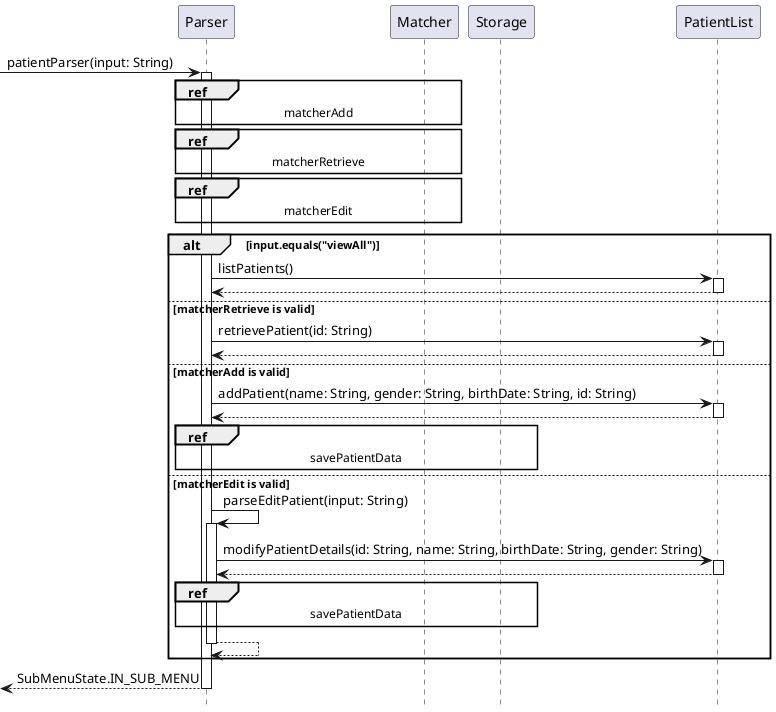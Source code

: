 @startuml
hide footbox

participant Parser as A
participant Matcher as C
participant Storage as D
participant PatientList as B

-> A : patientParser(input: String)
activate A

ref over A, C
matcherAdd
end ref

ref over A, C
matcherRetrieve
end ref

ref over A, C
matcherEdit
end ref

alt input.equals("viewAll")
A -> B : listPatients()
activate B
return

else matcherRetrieve is valid
A -> B : retrievePatient(id: String)
activate B
return

else matcherAdd is valid
A -> B : addPatient(name: String, gender: String, birthDate: String, id: String)
activate B
return
ref over D, A: savePatientData

else matcherEdit is valid
A -> A : parseEditPatient(input: String)
activate A
A -> B : modifyPatientDetails(id: String, name: String, birthDate: String, gender: String)
activate B
return
ref over D, A: savePatientData
return

end

return SubMenuState.IN_SUB_MENU
@enduml